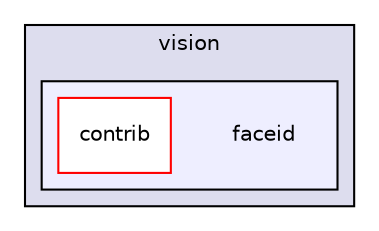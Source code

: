digraph "/build/FastDeploy/fastdeploy/vision/faceid" {
  compound=true
  node [ fontsize="10", fontname="Helvetica"];
  edge [ labelfontsize="10", labelfontname="Helvetica"];
  subgraph clusterdir_e0f97e9c6c2e64a15c9e5b824b806a92 {
    graph [ bgcolor="#ddddee", pencolor="black", label="vision" fontname="Helvetica", fontsize="10", URL="dir_e0f97e9c6c2e64a15c9e5b824b806a92.html"]
  subgraph clusterdir_2f3d0cc0af4f79f40814e45df97312f5 {
    graph [ bgcolor="#eeeeff", pencolor="black", label="" URL="dir_2f3d0cc0af4f79f40814e45df97312f5.html"];
    dir_2f3d0cc0af4f79f40814e45df97312f5 [shape=plaintext label="faceid"];
    dir_2a18469bc7f82037599e9c777d0a80e5 [shape=box label="contrib" color="red" fillcolor="white" style="filled" URL="dir_2a18469bc7f82037599e9c777d0a80e5.html"];
  }
  }
}
